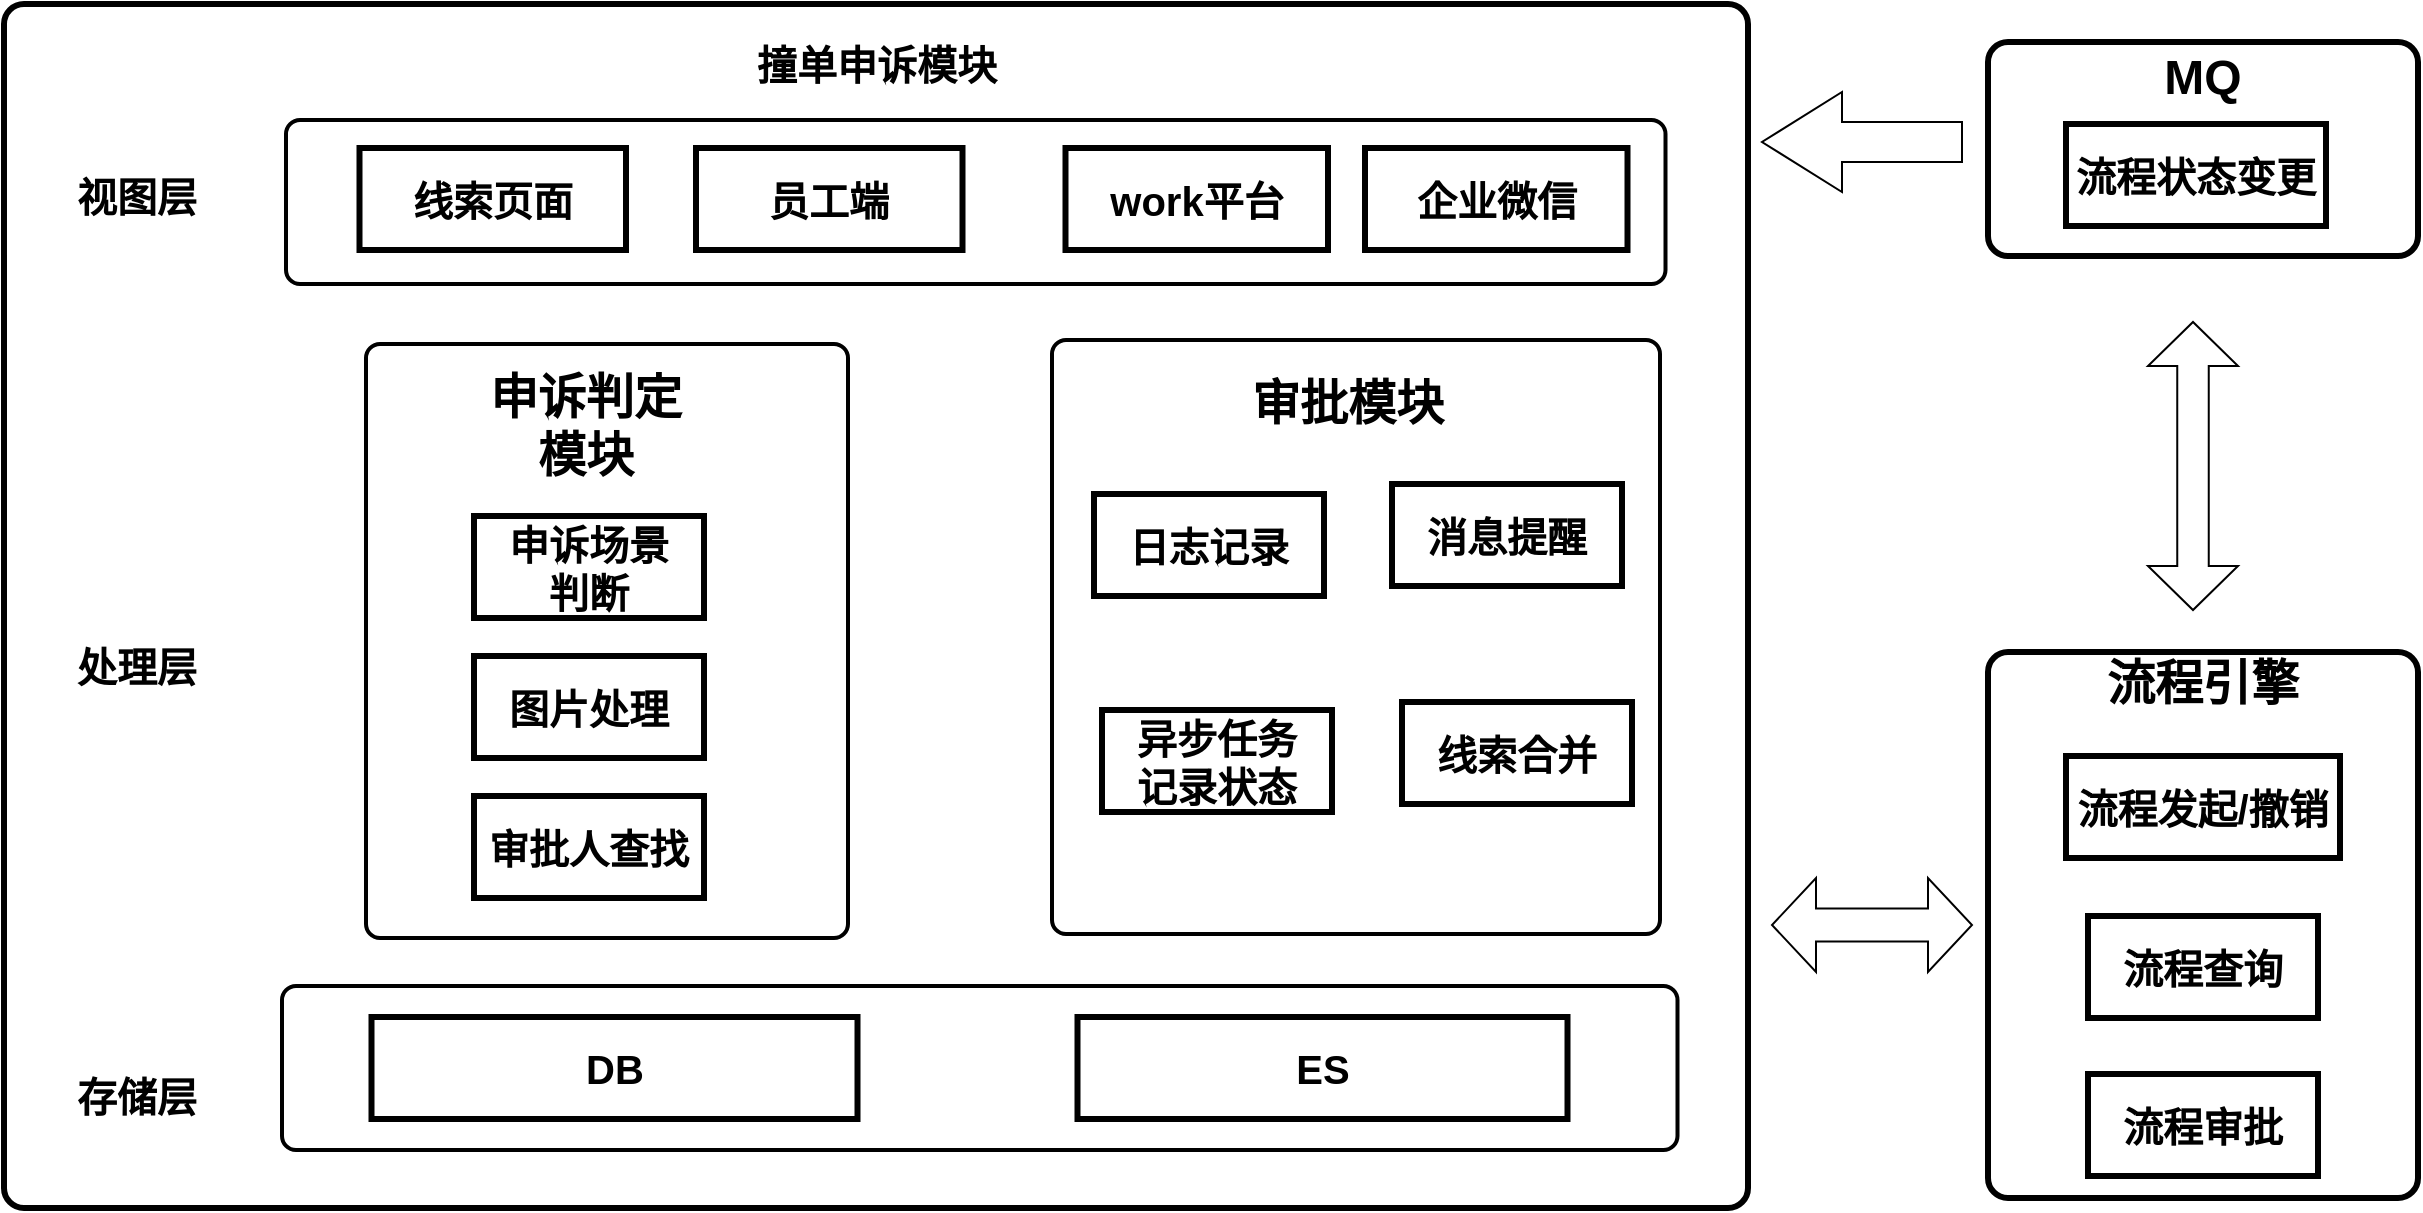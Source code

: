 <mxfile version="24.0.2" type="github">
  <diagram name="第 1 页" id="2wSL_ujX2RWrNQeLZlG_">
    <mxGraphModel dx="2474" dy="891" grid="0" gridSize="10" guides="1" tooltips="1" connect="1" arrows="1" fold="1" page="0" pageScale="1" pageWidth="1400" pageHeight="850" math="0" shadow="0">
      <root>
        <mxCell id="0" />
        <mxCell id="1" parent="0" />
        <mxCell id="T7n9L5t_mj-feWoLTKtX-6" value="" style="points=[[0.25,0,0],[0.5,0,0],[0.75,0,0],[1,0.25,0],[1,0.5,0],[1,0.75,0],[0.75,1,0],[0.5,1,0],[0.25,1,0],[0,0.75,0],[0,0.5,0],[0,0.25,0]];shape=mxgraph.bpmn.task;whiteSpace=wrap;rectStyle=rounded;size=10;html=1;container=1;expand=0;collapsible=0;taskMarker=abstract;strokeWidth=3;fontStyle=1" parent="1" vertex="1">
          <mxGeometry x="-491" y="69" width="872" height="602" as="geometry" />
        </mxCell>
        <mxCell id="T7n9L5t_mj-feWoLTKtX-9" value="&lt;font style=&quot;font-size: 20px;&quot;&gt;撞单申诉模块&lt;/font&gt;" style="text;html=1;align=center;verticalAlign=middle;whiteSpace=wrap;rounded=0;fontSize=16;fontStyle=1" parent="T7n9L5t_mj-feWoLTKtX-6" vertex="1">
          <mxGeometry x="369.687" y="15" width="132.626" height="30" as="geometry" />
        </mxCell>
        <mxCell id="Ij1xMhcyQtGhrM88gtjV-13" value="&lt;font style=&quot;font-size: 20px;&quot;&gt;存储层&lt;/font&gt;" style="text;html=1;align=center;verticalAlign=middle;whiteSpace=wrap;rounded=0;fontSize=16;fontStyle=1" parent="T7n9L5t_mj-feWoLTKtX-6" vertex="1">
          <mxGeometry x="-0.003" y="531" width="132.626" height="30" as="geometry" />
        </mxCell>
        <mxCell id="Ij1xMhcyQtGhrM88gtjV-12" value="&lt;font style=&quot;font-size: 20px;&quot;&gt;处理层&lt;/font&gt;" style="text;html=1;align=center;verticalAlign=middle;whiteSpace=wrap;rounded=0;fontSize=16;fontStyle=1" parent="T7n9L5t_mj-feWoLTKtX-6" vertex="1">
          <mxGeometry x="-0.003" y="316" width="132.626" height="30" as="geometry" />
        </mxCell>
        <mxCell id="Ij1xMhcyQtGhrM88gtjV-11" value="&lt;font style=&quot;font-size: 20px;&quot;&gt;视图层&lt;/font&gt;" style="text;html=1;align=center;verticalAlign=middle;whiteSpace=wrap;rounded=0;fontSize=16;fontStyle=1" parent="T7n9L5t_mj-feWoLTKtX-6" vertex="1">
          <mxGeometry x="-0.003" y="81" width="132.626" height="30" as="geometry" />
        </mxCell>
        <mxCell id="T7n9L5t_mj-feWoLTKtX-43" value="" style="rounded=1;whiteSpace=wrap;html=1;absoluteArcSize=1;arcSize=14;strokeWidth=2;fontStyle=1" parent="1" vertex="1">
          <mxGeometry x="-352" y="560" width="697.75" height="82" as="geometry" />
        </mxCell>
        <mxCell id="T7n9L5t_mj-feWoLTKtX-37" value="" style="rounded=1;whiteSpace=wrap;html=1;absoluteArcSize=1;arcSize=14;strokeWidth=2;fontStyle=1" parent="1" vertex="1">
          <mxGeometry x="33" y="237" width="304" height="297" as="geometry" />
        </mxCell>
        <mxCell id="T7n9L5t_mj-feWoLTKtX-7" value="" style="points=[[0.25,0,0],[0.5,0,0],[0.75,0,0],[1,0.25,0],[1,0.5,0],[1,0.75,0],[0.75,1,0],[0.5,1,0],[0.25,1,0],[0,0.75,0],[0,0.5,0],[0,0.25,0]];shape=mxgraph.bpmn.task;whiteSpace=wrap;rectStyle=rounded;size=10;html=1;container=1;expand=0;collapsible=0;taskMarker=abstract;strokeWidth=3;fontStyle=1" parent="1" vertex="1">
          <mxGeometry x="501" y="393" width="215" height="273" as="geometry" />
        </mxCell>
        <mxCell id="T7n9L5t_mj-feWoLTKtX-8" value="&lt;font style=&quot;font-size: 24px;&quot;&gt;流程引擎&lt;/font&gt;" style="text;html=1;align=center;verticalAlign=middle;whiteSpace=wrap;rounded=0;fontSize=24;strokeWidth=3;fontStyle=1" parent="T7n9L5t_mj-feWoLTKtX-7" vertex="1">
          <mxGeometry x="51" y="9" width="113" height="13.6" as="geometry" />
        </mxCell>
        <mxCell id="T7n9L5t_mj-feWoLTKtX-10" value="流程发起/撤销" style="rounded=0;whiteSpace=wrap;html=1;strokeWidth=3;fontSize=20;fontStyle=1" parent="T7n9L5t_mj-feWoLTKtX-7" vertex="1">
          <mxGeometry x="39" y="52" width="137" height="51" as="geometry" />
        </mxCell>
        <mxCell id="T7n9L5t_mj-feWoLTKtX-11" value="流程查询" style="rounded=0;whiteSpace=wrap;html=1;strokeWidth=3;fontSize=20;fontStyle=1" parent="T7n9L5t_mj-feWoLTKtX-7" vertex="1">
          <mxGeometry x="50" y="132" width="115" height="51" as="geometry" />
        </mxCell>
        <mxCell id="T7n9L5t_mj-feWoLTKtX-12" value="流程审批" style="rounded=0;whiteSpace=wrap;html=1;strokeWidth=3;fontSize=20;fontStyle=1" parent="T7n9L5t_mj-feWoLTKtX-7" vertex="1">
          <mxGeometry x="50" y="211" width="115" height="51" as="geometry" />
        </mxCell>
        <mxCell id="T7n9L5t_mj-feWoLTKtX-23" value="" style="points=[[0.25,0,0],[0.5,0,0],[0.75,0,0],[1,0.25,0],[1,0.5,0],[1,0.75,0],[0.75,1,0],[0.5,1,0],[0.25,1,0],[0,0.75,0],[0,0.5,0],[0,0.25,0]];shape=mxgraph.bpmn.task;whiteSpace=wrap;rectStyle=rounded;size=10;html=1;container=1;expand=0;collapsible=0;taskMarker=abstract;strokeWidth=3;fontSize=20;fontStyle=1" parent="1" vertex="1">
          <mxGeometry x="501" y="88" width="215" height="107" as="geometry" />
        </mxCell>
        <mxCell id="T7n9L5t_mj-feWoLTKtX-24" value="&lt;font style=&quot;font-size: 24px;&quot;&gt;MQ&lt;/font&gt;" style="text;html=1;align=center;verticalAlign=middle;whiteSpace=wrap;rounded=0;fontSize=24;strokeWidth=3;fontStyle=1" parent="T7n9L5t_mj-feWoLTKtX-23" vertex="1">
          <mxGeometry x="70" y="15.672" width="75" height="5.332" as="geometry" />
        </mxCell>
        <mxCell id="T7n9L5t_mj-feWoLTKtX-25" value="&lt;font style=&quot;font-size: 20px;&quot;&gt;流程状态变更&lt;/font&gt;" style="rounded=0;whiteSpace=wrap;html=1;strokeWidth=3;fontSize=20;fontStyle=1" parent="T7n9L5t_mj-feWoLTKtX-23" vertex="1">
          <mxGeometry x="39" y="41" width="130" height="51" as="geometry" />
        </mxCell>
        <mxCell id="T7n9L5t_mj-feWoLTKtX-33" value="" style="rounded=1;whiteSpace=wrap;html=1;absoluteArcSize=1;arcSize=14;strokeWidth=2;fontStyle=1" parent="1" vertex="1">
          <mxGeometry x="-310" y="239" width="241" height="297" as="geometry" />
        </mxCell>
        <mxCell id="T7n9L5t_mj-feWoLTKtX-34" value="&lt;font style=&quot;font-size: 24px;&quot;&gt;申诉判定&lt;/font&gt;&lt;div&gt;&lt;span style=&quot;background-color: initial;&quot;&gt;模块&lt;/span&gt;&lt;/div&gt;" style="text;html=1;align=center;verticalAlign=middle;whiteSpace=wrap;rounded=0;fontSize=24;fontStyle=1" parent="1" vertex="1">
          <mxGeometry x="-262.25" y="265" width="123.5" height="30" as="geometry" />
        </mxCell>
        <mxCell id="T7n9L5t_mj-feWoLTKtX-36" value="申诉场景&lt;div style=&quot;font-size: 20px;&quot;&gt;判断&lt;/div&gt;" style="rounded=0;whiteSpace=wrap;html=1;strokeWidth=3;fontSize=20;fontStyle=1" parent="1" vertex="1">
          <mxGeometry x="-256" y="325.0" width="115" height="51" as="geometry" />
        </mxCell>
        <mxCell id="T7n9L5t_mj-feWoLTKtX-30" value="图片处理" style="rounded=0;whiteSpace=wrap;html=1;strokeWidth=3;fontSize=20;fontStyle=1" parent="1" vertex="1">
          <mxGeometry x="-256" y="395" width="115" height="51" as="geometry" />
        </mxCell>
        <mxCell id="T7n9L5t_mj-feWoLTKtX-31" value="审批人查找" style="rounded=0;whiteSpace=wrap;html=1;strokeWidth=3;fontSize=20;fontStyle=1" parent="1" vertex="1">
          <mxGeometry x="-256" y="465" width="115" height="51" as="geometry" />
        </mxCell>
        <mxCell id="T7n9L5t_mj-feWoLTKtX-39" value="消息提醒" style="rounded=0;whiteSpace=wrap;html=1;strokeWidth=3;fontSize=20;fontStyle=1" parent="1" vertex="1">
          <mxGeometry x="203" y="309" width="115" height="51" as="geometry" />
        </mxCell>
        <mxCell id="T7n9L5t_mj-feWoLTKtX-38" value="日志记录" style="rounded=0;whiteSpace=wrap;html=1;strokeWidth=3;fontSize=20;fontStyle=1" parent="1" vertex="1">
          <mxGeometry x="54" y="314" width="115" height="51" as="geometry" />
        </mxCell>
        <mxCell id="T7n9L5t_mj-feWoLTKtX-41" value="异步任务&lt;div style=&quot;font-size: 20px;&quot;&gt;记录状态&lt;/div&gt;" style="rounded=0;whiteSpace=wrap;html=1;strokeWidth=3;fontSize=20;fontStyle=1" parent="1" vertex="1">
          <mxGeometry x="58" y="422" width="115" height="51" as="geometry" />
        </mxCell>
        <mxCell id="T7n9L5t_mj-feWoLTKtX-42" value="线索合并" style="rounded=0;whiteSpace=wrap;html=1;strokeWidth=3;fontSize=20;fontStyle=1" parent="1" vertex="1">
          <mxGeometry x="208" y="418" width="115" height="51" as="geometry" />
        </mxCell>
        <mxCell id="T7n9L5t_mj-feWoLTKtX-40" value="&lt;font style=&quot;font-size: 24px;&quot;&gt;审批&lt;/font&gt;&lt;span style=&quot;font-size: 24px; background-color: initial;&quot;&gt;模块&lt;/span&gt;" style="text;html=1;align=center;verticalAlign=middle;whiteSpace=wrap;rounded=0;fontSize=24;fontStyle=1" parent="1" vertex="1">
          <mxGeometry x="118.75" y="254" width="123.5" height="30" as="geometry" />
        </mxCell>
        <mxCell id="T7n9L5t_mj-feWoLTKtX-45" value="DB" style="rounded=0;whiteSpace=wrap;html=1;strokeWidth=3;fontSize=20;fontStyle=1" parent="1" vertex="1">
          <mxGeometry x="-307.25" y="575.5" width="243" height="51" as="geometry" />
        </mxCell>
        <mxCell id="T7n9L5t_mj-feWoLTKtX-44" value="ES" style="rounded=0;whiteSpace=wrap;html=1;strokeWidth=3;fontSize=20;fontStyle=1" parent="1" vertex="1">
          <mxGeometry x="45.75" y="575.5" width="245" height="51" as="geometry" />
        </mxCell>
        <mxCell id="Ij1xMhcyQtGhrM88gtjV-5" value="" style="rounded=1;whiteSpace=wrap;html=1;absoluteArcSize=1;arcSize=14;strokeWidth=2;fontStyle=1" parent="1" vertex="1">
          <mxGeometry x="-350" y="127" width="689.75" height="82" as="geometry" />
        </mxCell>
        <mxCell id="Ij1xMhcyQtGhrM88gtjV-6" value="线索页面" style="rounded=0;whiteSpace=wrap;html=1;strokeWidth=3;fontSize=20;fontStyle=1;flipH=1;" parent="1" vertex="1">
          <mxGeometry x="-313.25" y="141" width="133.25" height="51" as="geometry" />
        </mxCell>
        <mxCell id="Ij1xMhcyQtGhrM88gtjV-7" value="work平台" style="rounded=0;whiteSpace=wrap;html=1;strokeWidth=3;fontSize=20;fontStyle=1;flipH=1;" parent="1" vertex="1">
          <mxGeometry x="39.75" y="141" width="131.25" height="51" as="geometry" />
        </mxCell>
        <mxCell id="Ij1xMhcyQtGhrM88gtjV-8" value="员工端" style="rounded=0;whiteSpace=wrap;html=1;strokeWidth=3;fontSize=20;fontStyle=1;flipH=1;" parent="1" vertex="1">
          <mxGeometry x="-145" y="141" width="133.25" height="51" as="geometry" />
        </mxCell>
        <mxCell id="Ij1xMhcyQtGhrM88gtjV-9" value="企业微信" style="rounded=0;whiteSpace=wrap;html=1;strokeWidth=3;fontSize=20;fontStyle=1;flipH=1;" parent="1" vertex="1">
          <mxGeometry x="189.5" y="141" width="131.25" height="51" as="geometry" />
        </mxCell>
        <mxCell id="sH-7m9pglnBPpefGBSmx-2" value="" style="html=1;shadow=0;dashed=0;align=center;verticalAlign=middle;shape=mxgraph.arrows2.twoWayArrow;dy=0.65;dx=22;rotation=90;" parent="1" vertex="1">
          <mxGeometry x="531.5" y="277.5" width="144" height="45" as="geometry" />
        </mxCell>
        <mxCell id="sH-7m9pglnBPpefGBSmx-3" value="" style="html=1;shadow=0;dashed=0;align=center;verticalAlign=middle;shape=mxgraph.arrows2.twoWayArrow;dy=0.65;dx=22;rotation=0;" parent="1" vertex="1">
          <mxGeometry x="393" y="506" width="100" height="47" as="geometry" />
        </mxCell>
        <mxCell id="sH-7m9pglnBPpefGBSmx-4" value="" style="html=1;shadow=0;dashed=0;align=center;verticalAlign=middle;shape=mxgraph.arrows2.arrow;dy=0.6;dx=40;direction=south;notch=0;rotation=90;" parent="1" vertex="1">
          <mxGeometry x="413" y="88" width="50" height="100" as="geometry" />
        </mxCell>
      </root>
    </mxGraphModel>
  </diagram>
</mxfile>
